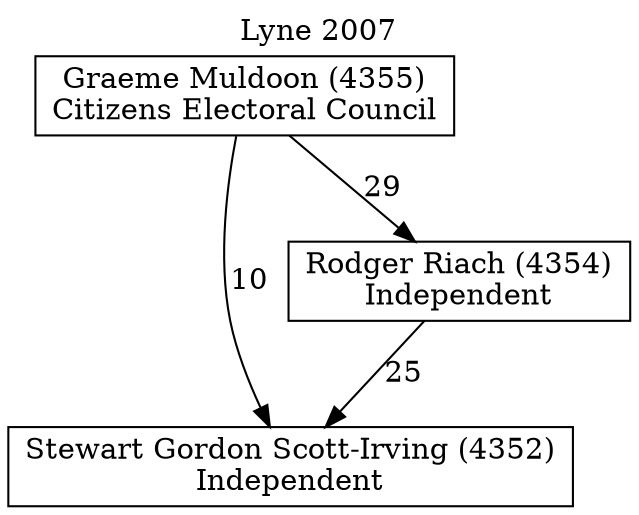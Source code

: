 // House preference flow
digraph "Stewart Gordon Scott-Irving (4352)_Lyne_2007" {
	graph [label="Lyne 2007" labelloc=t mclimit=10]
	node [shape=box]
	"Stewart Gordon Scott-Irving (4352)" [label="Stewart Gordon Scott-Irving (4352)
Independent"]
	"Rodger Riach (4354)" [label="Rodger Riach (4354)
Independent"]
	"Graeme Muldoon (4355)" [label="Graeme Muldoon (4355)
Citizens Electoral Council"]
	"Rodger Riach (4354)" -> "Stewart Gordon Scott-Irving (4352)" [label=25]
	"Graeme Muldoon (4355)" -> "Rodger Riach (4354)" [label=29]
	"Graeme Muldoon (4355)" -> "Stewart Gordon Scott-Irving (4352)" [label=10]
}
